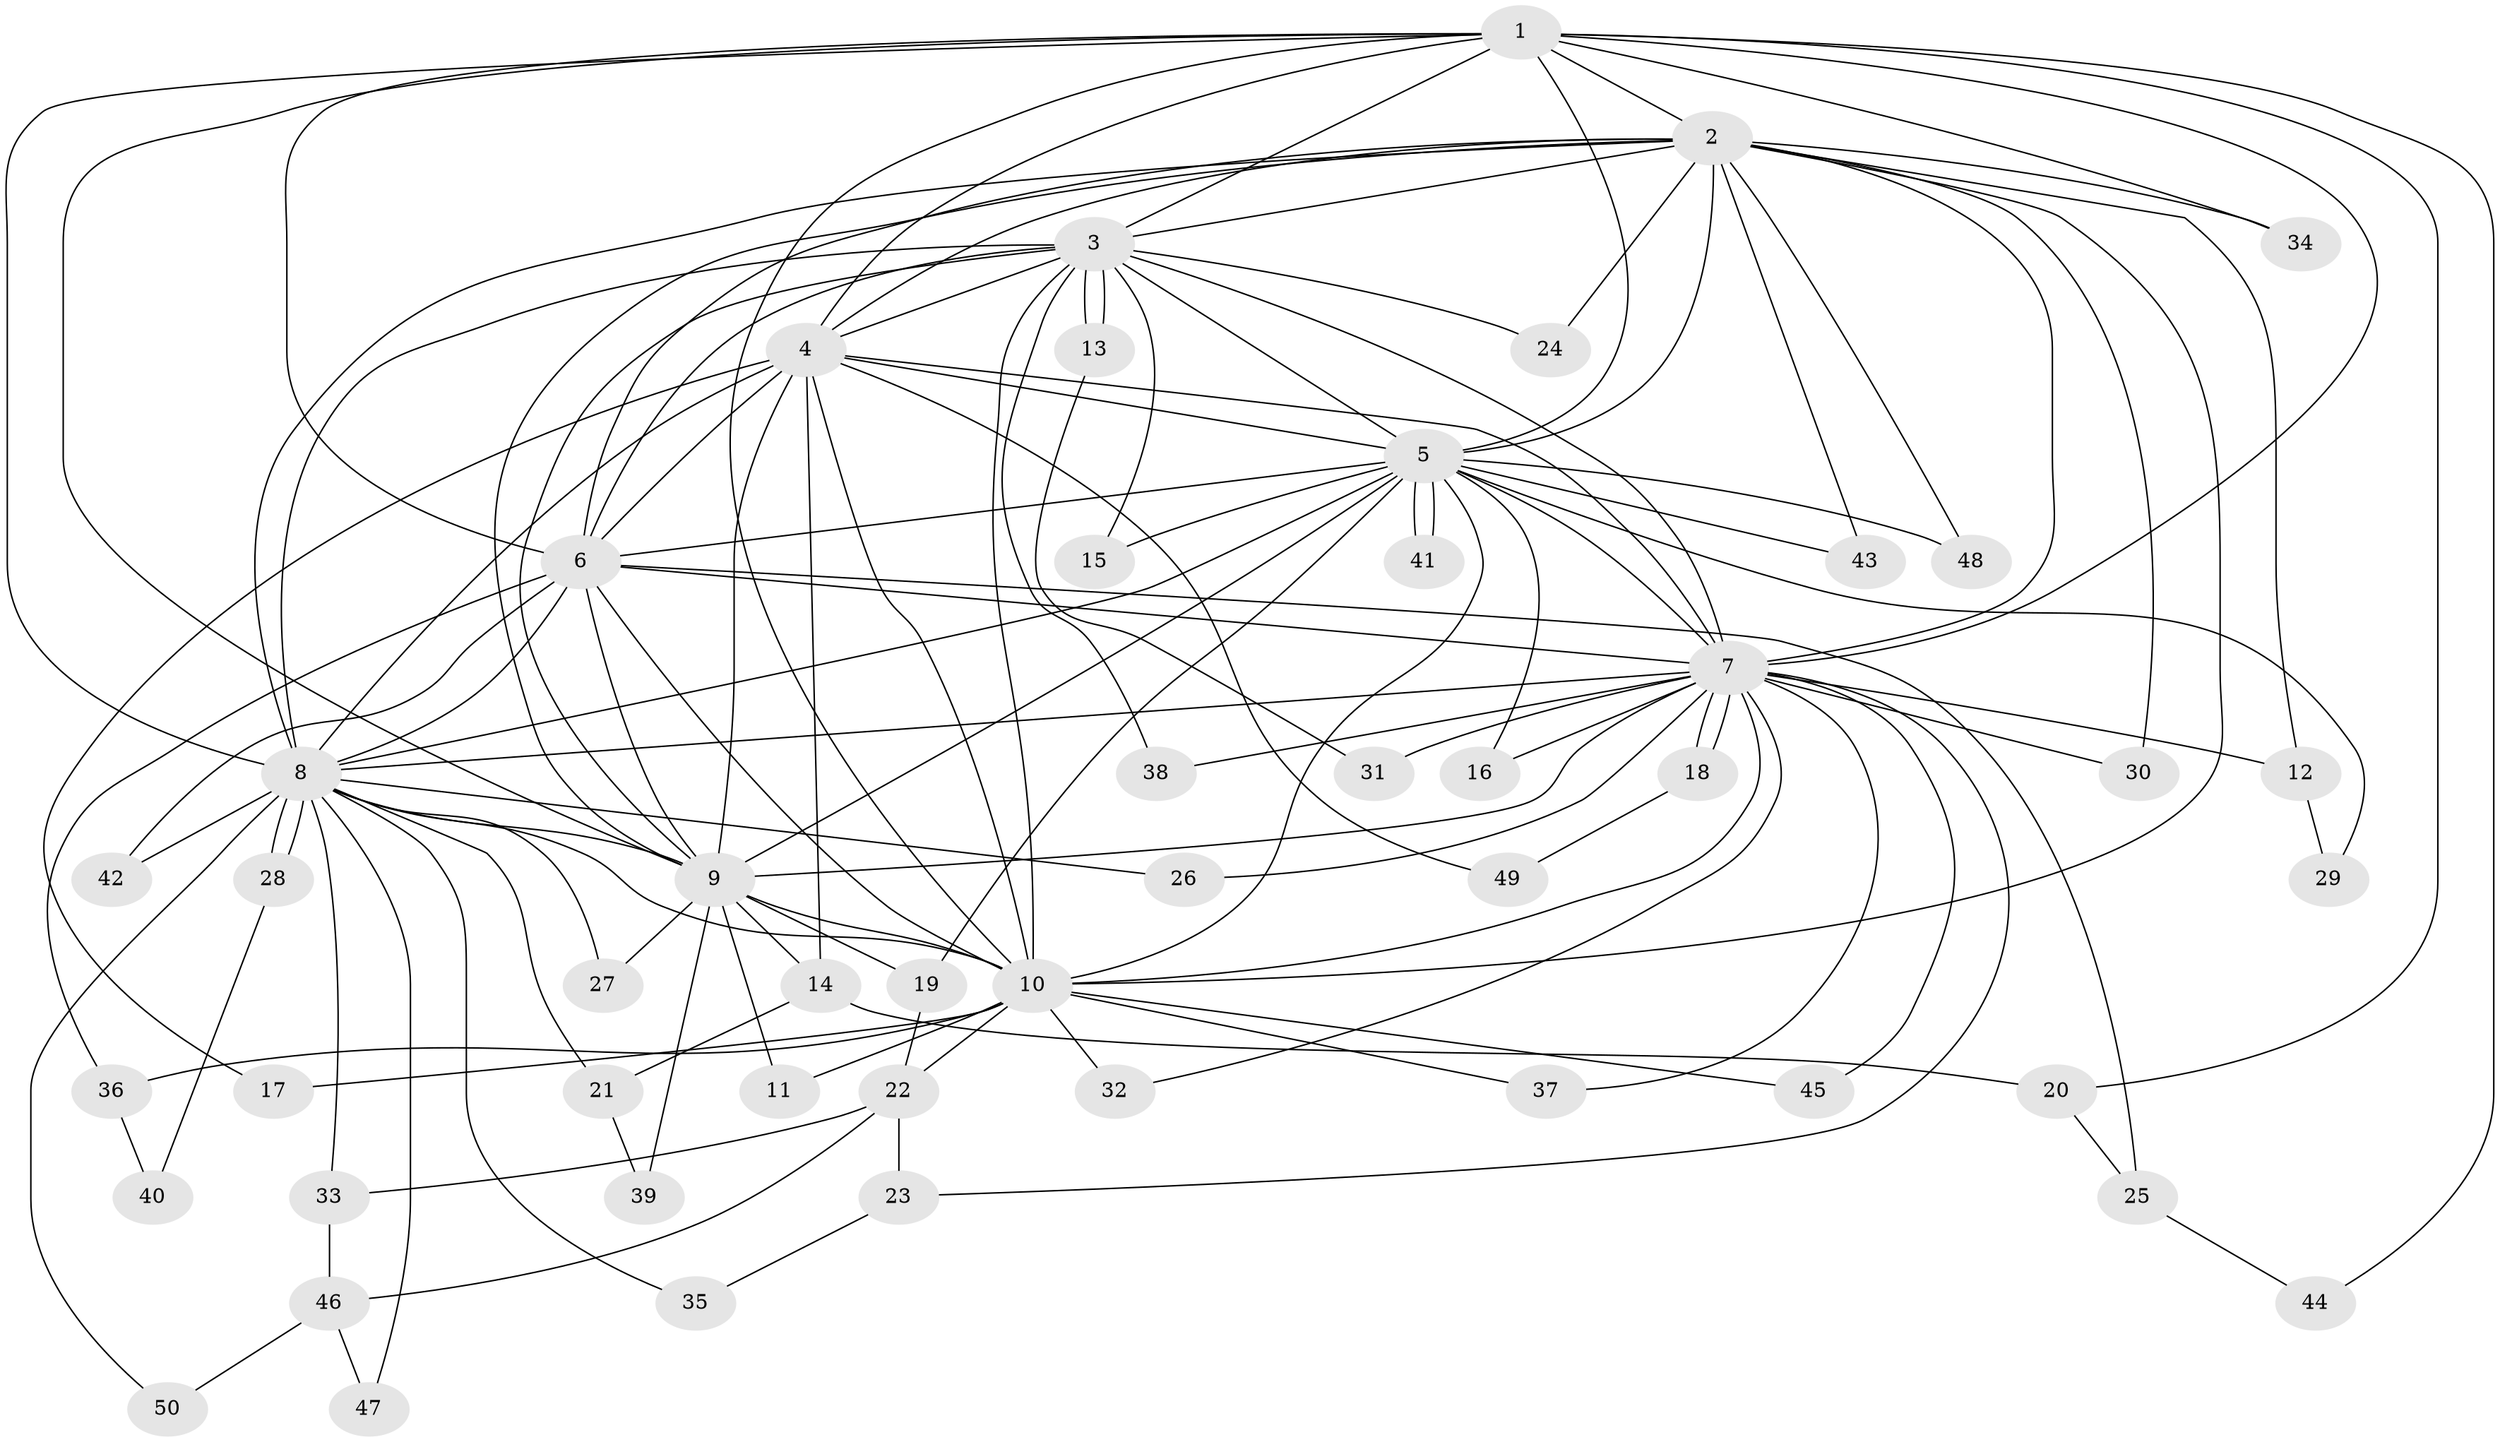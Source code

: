 // coarse degree distribution, {14: 0.02857142857142857, 12: 0.02857142857142857, 11: 0.02857142857142857, 10: 0.02857142857142857, 13: 0.05714285714285714, 19: 0.02857142857142857, 16: 0.02857142857142857, 2: 0.4857142857142857, 3: 0.22857142857142856, 4: 0.02857142857142857, 6: 0.02857142857142857}
// Generated by graph-tools (version 1.1) at 2025/23/03/03/25 07:23:38]
// undirected, 50 vertices, 125 edges
graph export_dot {
graph [start="1"]
  node [color=gray90,style=filled];
  1;
  2;
  3;
  4;
  5;
  6;
  7;
  8;
  9;
  10;
  11;
  12;
  13;
  14;
  15;
  16;
  17;
  18;
  19;
  20;
  21;
  22;
  23;
  24;
  25;
  26;
  27;
  28;
  29;
  30;
  31;
  32;
  33;
  34;
  35;
  36;
  37;
  38;
  39;
  40;
  41;
  42;
  43;
  44;
  45;
  46;
  47;
  48;
  49;
  50;
  1 -- 2;
  1 -- 3;
  1 -- 4;
  1 -- 5;
  1 -- 6;
  1 -- 7;
  1 -- 8;
  1 -- 9;
  1 -- 10;
  1 -- 20;
  1 -- 34;
  1 -- 44;
  2 -- 3;
  2 -- 4;
  2 -- 5;
  2 -- 6;
  2 -- 7;
  2 -- 8;
  2 -- 9;
  2 -- 10;
  2 -- 12;
  2 -- 24;
  2 -- 30;
  2 -- 34;
  2 -- 43;
  2 -- 48;
  3 -- 4;
  3 -- 5;
  3 -- 6;
  3 -- 7;
  3 -- 8;
  3 -- 9;
  3 -- 10;
  3 -- 13;
  3 -- 13;
  3 -- 15;
  3 -- 24;
  3 -- 38;
  4 -- 5;
  4 -- 6;
  4 -- 7;
  4 -- 8;
  4 -- 9;
  4 -- 10;
  4 -- 14;
  4 -- 17;
  4 -- 49;
  5 -- 6;
  5 -- 7;
  5 -- 8;
  5 -- 9;
  5 -- 10;
  5 -- 15;
  5 -- 16;
  5 -- 19;
  5 -- 29;
  5 -- 41;
  5 -- 41;
  5 -- 43;
  5 -- 48;
  6 -- 7;
  6 -- 8;
  6 -- 9;
  6 -- 10;
  6 -- 25;
  6 -- 36;
  6 -- 42;
  7 -- 8;
  7 -- 9;
  7 -- 10;
  7 -- 12;
  7 -- 16;
  7 -- 18;
  7 -- 18;
  7 -- 23;
  7 -- 26;
  7 -- 30;
  7 -- 31;
  7 -- 32;
  7 -- 37;
  7 -- 38;
  7 -- 45;
  8 -- 9;
  8 -- 10;
  8 -- 21;
  8 -- 26;
  8 -- 27;
  8 -- 28;
  8 -- 28;
  8 -- 33;
  8 -- 35;
  8 -- 42;
  8 -- 47;
  8 -- 50;
  9 -- 10;
  9 -- 11;
  9 -- 14;
  9 -- 19;
  9 -- 27;
  9 -- 39;
  10 -- 11;
  10 -- 17;
  10 -- 22;
  10 -- 32;
  10 -- 36;
  10 -- 37;
  10 -- 45;
  12 -- 29;
  13 -- 31;
  14 -- 20;
  14 -- 21;
  18 -- 49;
  19 -- 22;
  20 -- 25;
  21 -- 39;
  22 -- 23;
  22 -- 33;
  22 -- 46;
  23 -- 35;
  25 -- 44;
  28 -- 40;
  33 -- 46;
  36 -- 40;
  46 -- 47;
  46 -- 50;
}
